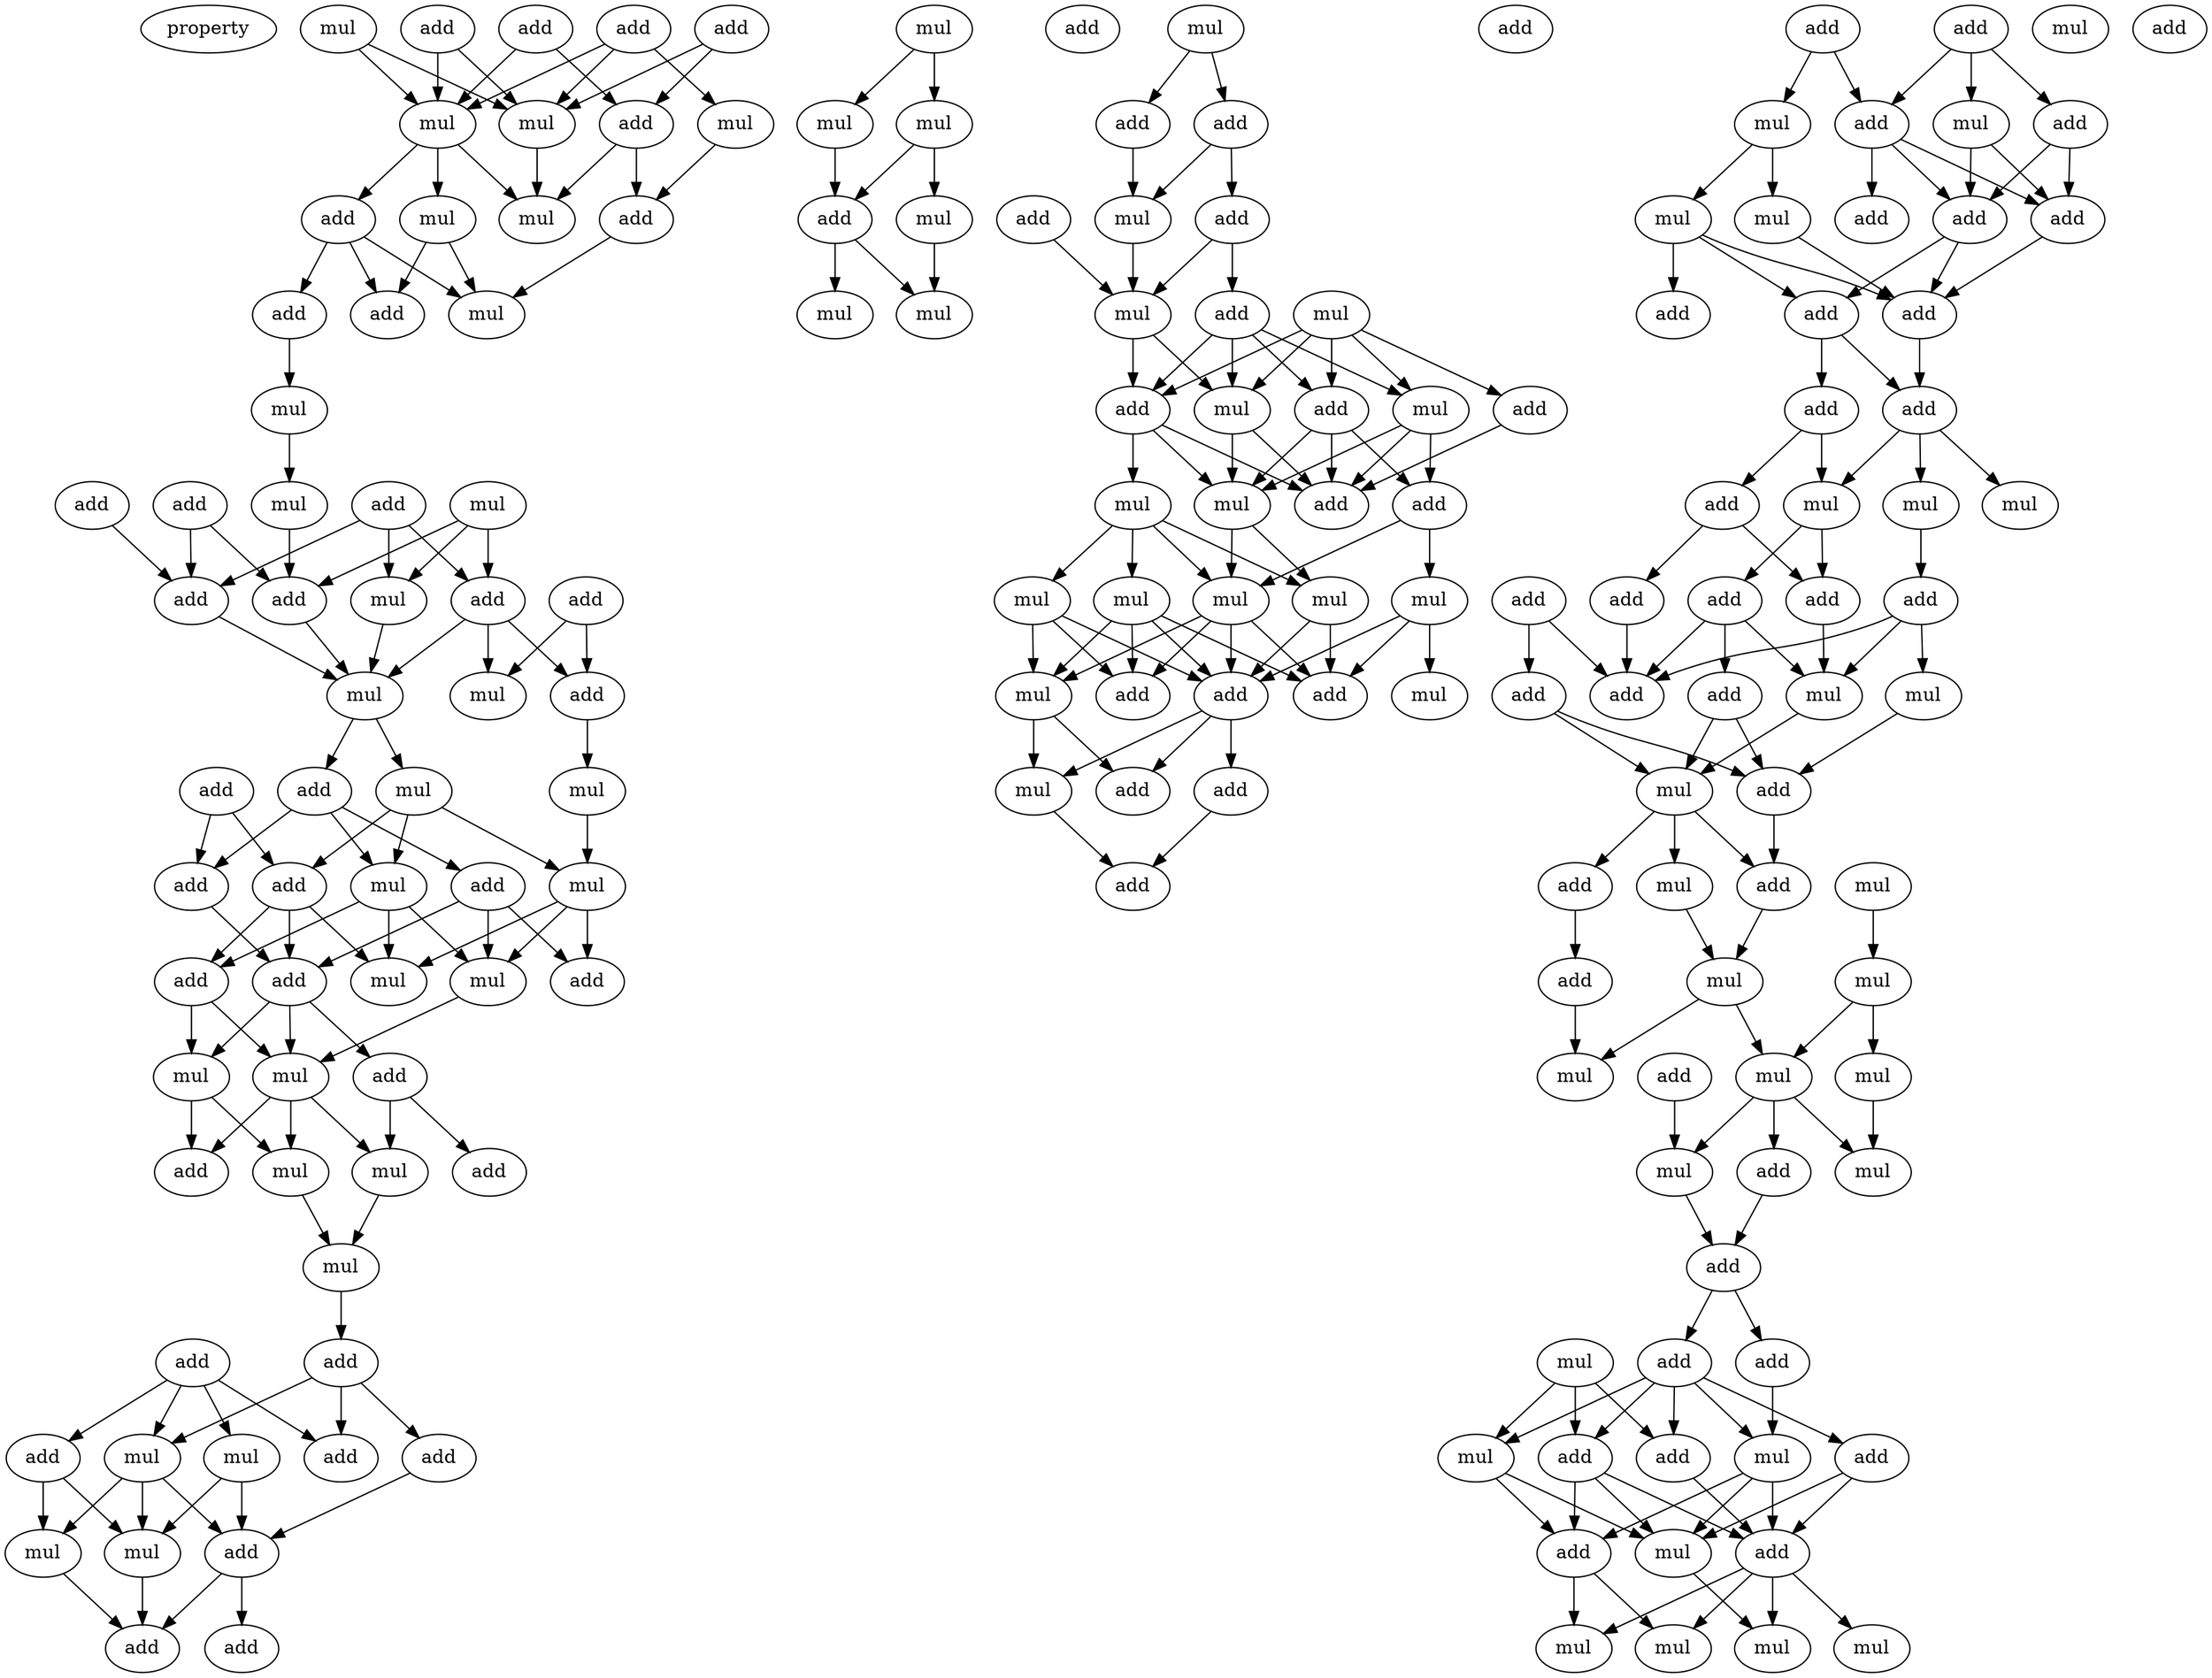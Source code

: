 digraph {
    node [fontcolor=black]
    property [mul=2,lf=1.9]
    0 [ label = add ];
    1 [ label = add ];
    2 [ label = add ];
    3 [ label = add ];
    4 [ label = mul ];
    5 [ label = mul ];
    6 [ label = mul ];
    7 [ label = add ];
    8 [ label = mul ];
    9 [ label = mul ];
    10 [ label = mul ];
    11 [ label = add ];
    12 [ label = add ];
    13 [ label = mul ];
    14 [ label = add ];
    15 [ label = add ];
    16 [ label = mul ];
    17 [ label = add ];
    18 [ label = mul ];
    19 [ label = add ];
    20 [ label = add ];
    21 [ label = mul ];
    22 [ label = add ];
    23 [ label = add ];
    24 [ label = mul ];
    25 [ label = add ];
    26 [ label = add ];
    27 [ label = mul ];
    28 [ label = add ];
    29 [ label = mul ];
    30 [ label = add ];
    31 [ label = add ];
    32 [ label = mul ];
    33 [ label = mul ];
    34 [ label = add ];
    35 [ label = mul ];
    36 [ label = mul ];
    37 [ label = add ];
    38 [ label = add ];
    39 [ label = mul ];
    40 [ label = mul ];
    41 [ label = add ];
    42 [ label = add ];
    43 [ label = add ];
    44 [ label = mul ];
    45 [ label = mul ];
    46 [ label = add ];
    47 [ label = add ];
    48 [ label = mul ];
    49 [ label = add ];
    50 [ label = mul ];
    51 [ label = mul ];
    52 [ label = add ];
    53 [ label = add ];
    54 [ label = mul ];
    55 [ label = add ];
    56 [ label = add ];
    57 [ label = add ];
    58 [ label = mul ];
    59 [ label = mul ];
    60 [ label = mul ];
    61 [ label = add ];
    62 [ label = mul ];
    63 [ label = add ];
    64 [ label = add ];
    65 [ label = mul ];
    66 [ label = mul ];
    67 [ label = add ];
    68 [ label = mul ];
    69 [ label = add ];
    70 [ label = mul ];
    71 [ label = mul ];
    72 [ label = mul ];
    73 [ label = add ];
    74 [ label = add ];
    75 [ label = add ];
    76 [ label = add ];
    77 [ label = mul ];
    78 [ label = mul ];
    79 [ label = add ];
    80 [ label = mul ];
    81 [ label = add ];
    82 [ label = mul ];
    83 [ label = mul ];
    84 [ label = add ];
    85 [ label = add ];
    86 [ label = mul ];
    87 [ label = mul ];
    88 [ label = add ];
    89 [ label = add ];
    90 [ label = mul ];
    91 [ label = mul ];
    92 [ label = mul ];
    93 [ label = mul ];
    94 [ label = mul ];
    95 [ label = add ];
    96 [ label = mul ];
    97 [ label = add ];
    98 [ label = mul ];
    99 [ label = add ];
    100 [ label = add ];
    101 [ label = mul ];
    102 [ label = add ];
    103 [ label = add ];
    104 [ label = add ];
    105 [ label = add ];
    106 [ label = add ];
    107 [ label = add ];
    108 [ label = mul ];
    109 [ label = mul ];
    110 [ label = add ];
    111 [ label = mul ];
    112 [ label = add ];
    113 [ label = mul ];
    114 [ label = add ];
    115 [ label = add ];
    116 [ label = add ];
    117 [ label = add ];
    118 [ label = add ];
    119 [ label = mul ];
    120 [ label = add ];
    121 [ label = add ];
    122 [ label = mul ];
    123 [ label = mul ];
    124 [ label = add ];
    125 [ label = mul ];
    126 [ label = add ];
    127 [ label = add ];
    128 [ label = add ];
    129 [ label = add ];
    130 [ label = add ];
    131 [ label = mul ];
    132 [ label = add ];
    133 [ label = add ];
    134 [ label = mul ];
    135 [ label = add ];
    136 [ label = mul ];
    137 [ label = add ];
    138 [ label = add ];
    139 [ label = add ];
    140 [ label = mul ];
    141 [ label = mul ];
    142 [ label = mul ];
    143 [ label = add ];
    144 [ label = mul ];
    145 [ label = mul ];
    146 [ label = mul ];
    147 [ label = mul ];
    148 [ label = add ];
    149 [ label = add ];
    150 [ label = mul ];
    151 [ label = mul ];
    152 [ label = add ];
    153 [ label = mul ];
    154 [ label = add ];
    155 [ label = add ];
    156 [ label = mul ];
    157 [ label = mul ];
    158 [ label = add ];
    159 [ label = add ];
    160 [ label = add ];
    161 [ label = mul ];
    162 [ label = add ];
    163 [ label = add ];
    164 [ label = mul ];
    165 [ label = mul ];
    166 [ label = mul ];
    167 [ label = mul ];
    168 [ label = add ];
    0 -> 5 [ name = 0 ];
    0 -> 7 [ name = 1 ];
    1 -> 6 [ name = 2 ];
    1 -> 7 [ name = 3 ];
    2 -> 5 [ name = 4 ];
    2 -> 6 [ name = 5 ];
    3 -> 5 [ name = 6 ];
    3 -> 6 [ name = 7 ];
    3 -> 8 [ name = 8 ];
    4 -> 5 [ name = 9 ];
    4 -> 6 [ name = 10 ];
    5 -> 9 [ name = 11 ];
    6 -> 9 [ name = 12 ];
    6 -> 10 [ name = 13 ];
    6 -> 11 [ name = 14 ];
    7 -> 9 [ name = 15 ];
    7 -> 12 [ name = 16 ];
    8 -> 12 [ name = 17 ];
    10 -> 13 [ name = 18 ];
    10 -> 14 [ name = 19 ];
    11 -> 13 [ name = 20 ];
    11 -> 14 [ name = 21 ];
    11 -> 15 [ name = 22 ];
    12 -> 13 [ name = 23 ];
    15 -> 16 [ name = 24 ];
    16 -> 21 [ name = 25 ];
    17 -> 23 [ name = 26 ];
    18 -> 22 [ name = 27 ];
    18 -> 24 [ name = 28 ];
    18 -> 26 [ name = 29 ];
    19 -> 23 [ name = 30 ];
    19 -> 26 [ name = 31 ];
    20 -> 22 [ name = 32 ];
    20 -> 23 [ name = 33 ];
    20 -> 24 [ name = 34 ];
    21 -> 26 [ name = 35 ];
    22 -> 27 [ name = 36 ];
    22 -> 28 [ name = 37 ];
    22 -> 29 [ name = 38 ];
    23 -> 27 [ name = 39 ];
    24 -> 27 [ name = 40 ];
    25 -> 28 [ name = 41 ];
    25 -> 29 [ name = 42 ];
    26 -> 27 [ name = 43 ];
    27 -> 31 [ name = 44 ];
    27 -> 32 [ name = 45 ];
    28 -> 33 [ name = 46 ];
    30 -> 34 [ name = 47 ];
    30 -> 38 [ name = 48 ];
    31 -> 36 [ name = 49 ];
    31 -> 37 [ name = 50 ];
    31 -> 38 [ name = 51 ];
    32 -> 34 [ name = 52 ];
    32 -> 35 [ name = 53 ];
    32 -> 36 [ name = 54 ];
    33 -> 35 [ name = 55 ];
    34 -> 39 [ name = 56 ];
    34 -> 41 [ name = 57 ];
    34 -> 43 [ name = 58 ];
    35 -> 39 [ name = 59 ];
    35 -> 40 [ name = 60 ];
    35 -> 42 [ name = 61 ];
    36 -> 39 [ name = 62 ];
    36 -> 40 [ name = 63 ];
    36 -> 43 [ name = 64 ];
    37 -> 40 [ name = 65 ];
    37 -> 41 [ name = 66 ];
    37 -> 42 [ name = 67 ];
    38 -> 41 [ name = 68 ];
    40 -> 45 [ name = 69 ];
    41 -> 44 [ name = 70 ];
    41 -> 45 [ name = 71 ];
    41 -> 46 [ name = 72 ];
    43 -> 44 [ name = 73 ];
    43 -> 45 [ name = 74 ];
    44 -> 47 [ name = 75 ];
    44 -> 50 [ name = 76 ];
    45 -> 47 [ name = 77 ];
    45 -> 48 [ name = 78 ];
    45 -> 50 [ name = 79 ];
    46 -> 48 [ name = 80 ];
    46 -> 49 [ name = 81 ];
    48 -> 51 [ name = 82 ];
    50 -> 51 [ name = 83 ];
    51 -> 53 [ name = 84 ];
    52 -> 54 [ name = 85 ];
    52 -> 55 [ name = 86 ];
    52 -> 56 [ name = 87 ];
    52 -> 58 [ name = 88 ];
    53 -> 54 [ name = 89 ];
    53 -> 55 [ name = 90 ];
    53 -> 57 [ name = 91 ];
    54 -> 59 [ name = 92 ];
    54 -> 60 [ name = 93 ];
    54 -> 61 [ name = 94 ];
    56 -> 59 [ name = 95 ];
    56 -> 60 [ name = 96 ];
    57 -> 61 [ name = 97 ];
    58 -> 60 [ name = 98 ];
    58 -> 61 [ name = 99 ];
    59 -> 64 [ name = 100 ];
    60 -> 64 [ name = 101 ];
    61 -> 63 [ name = 102 ];
    61 -> 64 [ name = 103 ];
    62 -> 65 [ name = 104 ];
    62 -> 66 [ name = 105 ];
    65 -> 67 [ name = 106 ];
    65 -> 68 [ name = 107 ];
    66 -> 67 [ name = 108 ];
    67 -> 70 [ name = 109 ];
    67 -> 71 [ name = 110 ];
    68 -> 70 [ name = 111 ];
    72 -> 73 [ name = 112 ];
    72 -> 74 [ name = 113 ];
    73 -> 77 [ name = 114 ];
    74 -> 75 [ name = 115 ];
    74 -> 77 [ name = 116 ];
    75 -> 79 [ name = 117 ];
    75 -> 80 [ name = 118 ];
    76 -> 80 [ name = 119 ];
    77 -> 80 [ name = 120 ];
    78 -> 81 [ name = 121 ];
    78 -> 82 [ name = 122 ];
    78 -> 83 [ name = 123 ];
    78 -> 84 [ name = 124 ];
    78 -> 85 [ name = 125 ];
    79 -> 81 [ name = 126 ];
    79 -> 82 [ name = 127 ];
    79 -> 83 [ name = 128 ];
    79 -> 84 [ name = 129 ];
    80 -> 81 [ name = 130 ];
    80 -> 82 [ name = 131 ];
    81 -> 86 [ name = 132 ];
    81 -> 87 [ name = 133 ];
    81 -> 89 [ name = 134 ];
    82 -> 87 [ name = 135 ];
    82 -> 89 [ name = 136 ];
    83 -> 87 [ name = 137 ];
    83 -> 88 [ name = 138 ];
    83 -> 89 [ name = 139 ];
    84 -> 87 [ name = 140 ];
    84 -> 88 [ name = 141 ];
    84 -> 89 [ name = 142 ];
    85 -> 89 [ name = 143 ];
    86 -> 90 [ name = 144 ];
    86 -> 91 [ name = 145 ];
    86 -> 92 [ name = 146 ];
    86 -> 93 [ name = 147 ];
    87 -> 90 [ name = 148 ];
    87 -> 91 [ name = 149 ];
    88 -> 91 [ name = 150 ];
    88 -> 94 [ name = 151 ];
    90 -> 95 [ name = 152 ];
    90 -> 99 [ name = 153 ];
    91 -> 95 [ name = 154 ];
    91 -> 96 [ name = 155 ];
    91 -> 97 [ name = 156 ];
    91 -> 99 [ name = 157 ];
    92 -> 95 [ name = 158 ];
    92 -> 96 [ name = 159 ];
    92 -> 97 [ name = 160 ];
    93 -> 95 [ name = 161 ];
    93 -> 96 [ name = 162 ];
    93 -> 97 [ name = 163 ];
    93 -> 99 [ name = 164 ];
    94 -> 95 [ name = 165 ];
    94 -> 98 [ name = 166 ];
    94 -> 99 [ name = 167 ];
    95 -> 100 [ name = 168 ];
    95 -> 101 [ name = 169 ];
    95 -> 102 [ name = 170 ];
    96 -> 100 [ name = 171 ];
    96 -> 101 [ name = 172 ];
    101 -> 103 [ name = 173 ];
    102 -> 103 [ name = 174 ];
    105 -> 107 [ name = 175 ];
    105 -> 109 [ name = 176 ];
    105 -> 110 [ name = 177 ];
    106 -> 107 [ name = 178 ];
    106 -> 108 [ name = 179 ];
    107 -> 112 [ name = 180 ];
    107 -> 114 [ name = 181 ];
    107 -> 115 [ name = 182 ];
    108 -> 111 [ name = 183 ];
    108 -> 113 [ name = 184 ];
    109 -> 114 [ name = 185 ];
    109 -> 115 [ name = 186 ];
    110 -> 114 [ name = 187 ];
    110 -> 115 [ name = 188 ];
    111 -> 117 [ name = 189 ];
    113 -> 116 [ name = 190 ];
    113 -> 117 [ name = 191 ];
    113 -> 118 [ name = 192 ];
    114 -> 117 [ name = 193 ];
    115 -> 117 [ name = 194 ];
    115 -> 118 [ name = 195 ];
    117 -> 121 [ name = 196 ];
    118 -> 120 [ name = 197 ];
    118 -> 121 [ name = 198 ];
    120 -> 122 [ name = 199 ];
    120 -> 124 [ name = 200 ];
    121 -> 122 [ name = 201 ];
    121 -> 123 [ name = 202 ];
    121 -> 125 [ name = 203 ];
    122 -> 129 [ name = 204 ];
    122 -> 130 [ name = 205 ];
    124 -> 126 [ name = 206 ];
    124 -> 130 [ name = 207 ];
    125 -> 127 [ name = 208 ];
    126 -> 132 [ name = 209 ];
    127 -> 131 [ name = 210 ];
    127 -> 132 [ name = 211 ];
    127 -> 134 [ name = 212 ];
    128 -> 132 [ name = 213 ];
    128 -> 135 [ name = 214 ];
    129 -> 131 [ name = 215 ];
    129 -> 132 [ name = 216 ];
    129 -> 133 [ name = 217 ];
    130 -> 131 [ name = 218 ];
    131 -> 136 [ name = 219 ];
    133 -> 136 [ name = 220 ];
    133 -> 137 [ name = 221 ];
    134 -> 137 [ name = 222 ];
    135 -> 136 [ name = 223 ];
    135 -> 137 [ name = 224 ];
    136 -> 138 [ name = 225 ];
    136 -> 139 [ name = 226 ];
    136 -> 141 [ name = 227 ];
    137 -> 139 [ name = 228 ];
    138 -> 143 [ name = 229 ];
    139 -> 144 [ name = 230 ];
    140 -> 142 [ name = 231 ];
    141 -> 144 [ name = 232 ];
    142 -> 146 [ name = 233 ];
    142 -> 147 [ name = 234 ];
    143 -> 145 [ name = 235 ];
    144 -> 145 [ name = 236 ];
    144 -> 146 [ name = 237 ];
    146 -> 149 [ name = 238 ];
    146 -> 150 [ name = 239 ];
    146 -> 151 [ name = 240 ];
    147 -> 150 [ name = 241 ];
    148 -> 151 [ name = 242 ];
    149 -> 152 [ name = 243 ];
    151 -> 152 [ name = 244 ];
    152 -> 154 [ name = 245 ];
    152 -> 155 [ name = 246 ];
    153 -> 157 [ name = 247 ];
    153 -> 159 [ name = 248 ];
    153 -> 160 [ name = 249 ];
    154 -> 156 [ name = 250 ];
    155 -> 156 [ name = 251 ];
    155 -> 157 [ name = 252 ];
    155 -> 158 [ name = 253 ];
    155 -> 159 [ name = 254 ];
    155 -> 160 [ name = 255 ];
    156 -> 161 [ name = 256 ];
    156 -> 162 [ name = 257 ];
    156 -> 163 [ name = 258 ];
    157 -> 161 [ name = 259 ];
    157 -> 162 [ name = 260 ];
    158 -> 161 [ name = 261 ];
    158 -> 163 [ name = 262 ];
    159 -> 161 [ name = 263 ];
    159 -> 162 [ name = 264 ];
    159 -> 163 [ name = 265 ];
    160 -> 163 [ name = 266 ];
    161 -> 165 [ name = 267 ];
    162 -> 164 [ name = 268 ];
    162 -> 167 [ name = 269 ];
    163 -> 164 [ name = 270 ];
    163 -> 165 [ name = 271 ];
    163 -> 166 [ name = 272 ];
    163 -> 167 [ name = 273 ];
}
